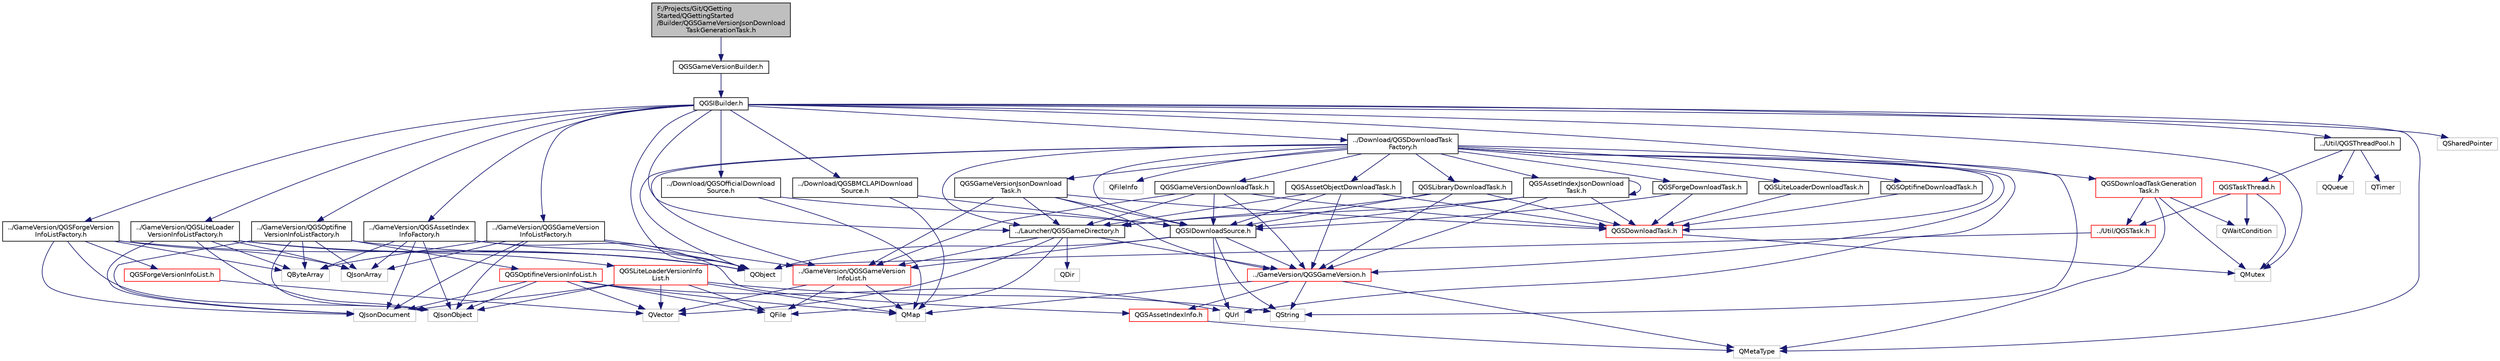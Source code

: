 digraph "F:/Projects/Git/QGettingStarted/QGettingStarted/Builder/QGSGameVersionJsonDownloadTaskGenerationTask.h"
{
  edge [fontname="Helvetica",fontsize="10",labelfontname="Helvetica",labelfontsize="10"];
  node [fontname="Helvetica",fontsize="10",shape=record];
  Node0 [label="F:/Projects/Git/QGetting\lStarted/QGettingStarted\l/Builder/QGSGameVersionJsonDownload\lTaskGenerationTask.h",height=0.2,width=0.4,color="black", fillcolor="grey75", style="filled", fontcolor="black"];
  Node0 -> Node1 [color="midnightblue",fontsize="10",style="solid",fontname="Helvetica"];
  Node1 [label="QGSGameVersionBuilder.h",height=0.2,width=0.4,color="black", fillcolor="white", style="filled",URL="$_q_g_s_game_version_builder_8h.html"];
  Node1 -> Node2 [color="midnightblue",fontsize="10",style="solid",fontname="Helvetica"];
  Node2 [label="QGSIBuilder.h",height=0.2,width=0.4,color="black", fillcolor="white", style="filled",URL="$_q_g_s_i_builder_8h.html"];
  Node2 -> Node3 [color="midnightblue",fontsize="10",style="solid",fontname="Helvetica"];
  Node3 [label="QObject",height=0.2,width=0.4,color="grey75", fillcolor="white", style="filled"];
  Node2 -> Node4 [color="midnightblue",fontsize="10",style="solid",fontname="Helvetica"];
  Node4 [label="QSharedPointer",height=0.2,width=0.4,color="grey75", fillcolor="white", style="filled"];
  Node2 -> Node5 [color="midnightblue",fontsize="10",style="solid",fontname="Helvetica"];
  Node5 [label="QMetaType",height=0.2,width=0.4,color="grey75", fillcolor="white", style="filled"];
  Node2 -> Node6 [color="midnightblue",fontsize="10",style="solid",fontname="Helvetica"];
  Node6 [label="QMutex",height=0.2,width=0.4,color="grey75", fillcolor="white", style="filled"];
  Node2 -> Node7 [color="midnightblue",fontsize="10",style="solid",fontname="Helvetica"];
  Node7 [label="../Download/QGSDownloadTask\lFactory.h",height=0.2,width=0.4,color="black", fillcolor="white", style="filled",URL="$_q_g_s_download_task_factory_8h.html"];
  Node7 -> Node8 [color="midnightblue",fontsize="10",style="solid",fontname="Helvetica"];
  Node8 [label="QString",height=0.2,width=0.4,color="grey75", fillcolor="white", style="filled"];
  Node7 -> Node9 [color="midnightblue",fontsize="10",style="solid",fontname="Helvetica"];
  Node9 [label="QUrl",height=0.2,width=0.4,color="grey75", fillcolor="white", style="filled"];
  Node7 -> Node3 [color="midnightblue",fontsize="10",style="solid",fontname="Helvetica"];
  Node7 -> Node10 [color="midnightblue",fontsize="10",style="solid",fontname="Helvetica"];
  Node10 [label="QFileInfo",height=0.2,width=0.4,color="grey75", fillcolor="white", style="filled"];
  Node7 -> Node11 [color="midnightblue",fontsize="10",style="solid",fontname="Helvetica"];
  Node11 [label="QGSDownloadTask.h",height=0.2,width=0.4,color="red", fillcolor="white", style="filled",URL="$_q_g_s_download_task_8h.html"];
  Node11 -> Node6 [color="midnightblue",fontsize="10",style="solid",fontname="Helvetica"];
  Node7 -> Node27 [color="midnightblue",fontsize="10",style="solid",fontname="Helvetica"];
  Node27 [label="QGSGameVersionJsonDownload\lTask.h",height=0.2,width=0.4,color="black", fillcolor="white", style="filled",URL="$_q_g_s_game_version_json_download_task_8h.html"];
  Node27 -> Node11 [color="midnightblue",fontsize="10",style="solid",fontname="Helvetica"];
  Node27 -> Node28 [color="midnightblue",fontsize="10",style="solid",fontname="Helvetica"];
  Node28 [label="QGSIDownloadSource.h",height=0.2,width=0.4,color="black", fillcolor="white", style="filled",URL="$_q_g_s_i_download_source_8h.html"];
  Node28 -> Node3 [color="midnightblue",fontsize="10",style="solid",fontname="Helvetica"];
  Node28 -> Node8 [color="midnightblue",fontsize="10",style="solid",fontname="Helvetica"];
  Node28 -> Node9 [color="midnightblue",fontsize="10",style="solid",fontname="Helvetica"];
  Node28 -> Node29 [color="midnightblue",fontsize="10",style="solid",fontname="Helvetica"];
  Node29 [label="../GameVersion/QGSGameVersion.h",height=0.2,width=0.4,color="red", fillcolor="white", style="filled",URL="$_q_g_s_game_version_8h.html"];
  Node29 -> Node8 [color="midnightblue",fontsize="10",style="solid",fontname="Helvetica"];
  Node29 -> Node23 [color="midnightblue",fontsize="10",style="solid",fontname="Helvetica"];
  Node23 [label="QMap",height=0.2,width=0.4,color="grey75", fillcolor="white", style="filled"];
  Node29 -> Node5 [color="midnightblue",fontsize="10",style="solid",fontname="Helvetica"];
  Node29 -> Node38 [color="midnightblue",fontsize="10",style="solid",fontname="Helvetica"];
  Node38 [label="QGSAssetIndexInfo.h",height=0.2,width=0.4,color="red", fillcolor="white", style="filled",URL="$_q_g_s_asset_index_info_8h.html"];
  Node38 -> Node5 [color="midnightblue",fontsize="10",style="solid",fontname="Helvetica"];
  Node28 -> Node40 [color="midnightblue",fontsize="10",style="solid",fontname="Helvetica"];
  Node40 [label="../GameVersion/QGSGameVersion\lInfoList.h",height=0.2,width=0.4,color="red", fillcolor="white", style="filled",URL="$_q_g_s_game_version_info_list_8h.html"];
  Node40 -> Node23 [color="midnightblue",fontsize="10",style="solid",fontname="Helvetica"];
  Node40 -> Node41 [color="midnightblue",fontsize="10",style="solid",fontname="Helvetica"];
  Node41 [label="QVector",height=0.2,width=0.4,color="grey75", fillcolor="white", style="filled"];
  Node40 -> Node13 [color="midnightblue",fontsize="10",style="solid",fontname="Helvetica"];
  Node13 [label="QFile",height=0.2,width=0.4,color="grey75", fillcolor="white", style="filled"];
  Node27 -> Node29 [color="midnightblue",fontsize="10",style="solid",fontname="Helvetica"];
  Node27 -> Node43 [color="midnightblue",fontsize="10",style="solid",fontname="Helvetica"];
  Node43 [label="../Launcher/QGSGameDirectory.h",height=0.2,width=0.4,color="black", fillcolor="white", style="filled",URL="$_q_g_s_game_directory_8h.html"];
  Node43 -> Node44 [color="midnightblue",fontsize="10",style="solid",fontname="Helvetica"];
  Node44 [label="QDir",height=0.2,width=0.4,color="grey75", fillcolor="white", style="filled"];
  Node43 -> Node13 [color="midnightblue",fontsize="10",style="solid",fontname="Helvetica"];
  Node43 -> Node41 [color="midnightblue",fontsize="10",style="solid",fontname="Helvetica"];
  Node43 -> Node29 [color="midnightblue",fontsize="10",style="solid",fontname="Helvetica"];
  Node43 -> Node40 [color="midnightblue",fontsize="10",style="solid",fontname="Helvetica"];
  Node27 -> Node40 [color="midnightblue",fontsize="10",style="solid",fontname="Helvetica"];
  Node7 -> Node45 [color="midnightblue",fontsize="10",style="solid",fontname="Helvetica"];
  Node45 [label="QGSAssetObjectDownloadTask.h",height=0.2,width=0.4,color="black", fillcolor="white", style="filled",URL="$_q_g_s_asset_object_download_task_8h.html"];
  Node45 -> Node11 [color="midnightblue",fontsize="10",style="solid",fontname="Helvetica"];
  Node45 -> Node28 [color="midnightblue",fontsize="10",style="solid",fontname="Helvetica"];
  Node45 -> Node29 [color="midnightblue",fontsize="10",style="solid",fontname="Helvetica"];
  Node45 -> Node43 [color="midnightblue",fontsize="10",style="solid",fontname="Helvetica"];
  Node7 -> Node46 [color="midnightblue",fontsize="10",style="solid",fontname="Helvetica"];
  Node46 [label="QGSLibraryDownloadTask.h",height=0.2,width=0.4,color="black", fillcolor="white", style="filled",URL="$_q_g_s_library_download_task_8h.html"];
  Node46 -> Node11 [color="midnightblue",fontsize="10",style="solid",fontname="Helvetica"];
  Node46 -> Node28 [color="midnightblue",fontsize="10",style="solid",fontname="Helvetica"];
  Node46 -> Node29 [color="midnightblue",fontsize="10",style="solid",fontname="Helvetica"];
  Node46 -> Node43 [color="midnightblue",fontsize="10",style="solid",fontname="Helvetica"];
  Node7 -> Node47 [color="midnightblue",fontsize="10",style="solid",fontname="Helvetica"];
  Node47 [label="QGSGameVersionDownloadTask.h",height=0.2,width=0.4,color="black", fillcolor="white", style="filled",URL="$_q_g_s_game_version_download_task_8h.html"];
  Node47 -> Node11 [color="midnightblue",fontsize="10",style="solid",fontname="Helvetica"];
  Node47 -> Node28 [color="midnightblue",fontsize="10",style="solid",fontname="Helvetica"];
  Node47 -> Node29 [color="midnightblue",fontsize="10",style="solid",fontname="Helvetica"];
  Node47 -> Node43 [color="midnightblue",fontsize="10",style="solid",fontname="Helvetica"];
  Node47 -> Node40 [color="midnightblue",fontsize="10",style="solid",fontname="Helvetica"];
  Node7 -> Node48 [color="midnightblue",fontsize="10",style="solid",fontname="Helvetica"];
  Node48 [label="QGSAssetIndexJsonDownload\lTask.h",height=0.2,width=0.4,color="black", fillcolor="white", style="filled",URL="$_q_g_s_asset_index_json_download_task_8h.html"];
  Node48 -> Node11 [color="midnightblue",fontsize="10",style="solid",fontname="Helvetica"];
  Node48 -> Node28 [color="midnightblue",fontsize="10",style="solid",fontname="Helvetica"];
  Node48 -> Node29 [color="midnightblue",fontsize="10",style="solid",fontname="Helvetica"];
  Node48 -> Node43 [color="midnightblue",fontsize="10",style="solid",fontname="Helvetica"];
  Node48 -> Node48 [color="midnightblue",fontsize="10",style="solid",fontname="Helvetica"];
  Node7 -> Node49 [color="midnightblue",fontsize="10",style="solid",fontname="Helvetica"];
  Node49 [label="QGSForgeDownloadTask.h",height=0.2,width=0.4,color="black", fillcolor="white", style="filled",URL="$_q_g_s_forge_download_task_8h.html"];
  Node49 -> Node11 [color="midnightblue",fontsize="10",style="solid",fontname="Helvetica"];
  Node49 -> Node28 [color="midnightblue",fontsize="10",style="solid",fontname="Helvetica"];
  Node7 -> Node50 [color="midnightblue",fontsize="10",style="solid",fontname="Helvetica"];
  Node50 [label="QGSLiteLoaderDownloadTask.h",height=0.2,width=0.4,color="black", fillcolor="white", style="filled",URL="$_q_g_s_lite_loader_download_task_8h.html"];
  Node50 -> Node11 [color="midnightblue",fontsize="10",style="solid",fontname="Helvetica"];
  Node7 -> Node51 [color="midnightblue",fontsize="10",style="solid",fontname="Helvetica"];
  Node51 [label="QGSOptifineDownloadTask.h",height=0.2,width=0.4,color="black", fillcolor="white", style="filled",URL="$_q_g_s_optifine_download_task_8h.html"];
  Node51 -> Node11 [color="midnightblue",fontsize="10",style="solid",fontname="Helvetica"];
  Node7 -> Node28 [color="midnightblue",fontsize="10",style="solid",fontname="Helvetica"];
  Node7 -> Node29 [color="midnightblue",fontsize="10",style="solid",fontname="Helvetica"];
  Node7 -> Node43 [color="midnightblue",fontsize="10",style="solid",fontname="Helvetica"];
  Node7 -> Node40 [color="midnightblue",fontsize="10",style="solid",fontname="Helvetica"];
  Node2 -> Node52 [color="midnightblue",fontsize="10",style="solid",fontname="Helvetica"];
  Node52 [label="../Download/QGSBMCLAPIDownload\lSource.h",height=0.2,width=0.4,color="black", fillcolor="white", style="filled",URL="$_q_g_s_b_m_c_l_a_p_i_download_source_8h.html"];
  Node52 -> Node23 [color="midnightblue",fontsize="10",style="solid",fontname="Helvetica"];
  Node52 -> Node28 [color="midnightblue",fontsize="10",style="solid",fontname="Helvetica"];
  Node2 -> Node53 [color="midnightblue",fontsize="10",style="solid",fontname="Helvetica"];
  Node53 [label="../Download/QGSOfficialDownload\lSource.h",height=0.2,width=0.4,color="black", fillcolor="white", style="filled",URL="$_q_g_s_official_download_source_8h.html"];
  Node53 -> Node23 [color="midnightblue",fontsize="10",style="solid",fontname="Helvetica"];
  Node53 -> Node28 [color="midnightblue",fontsize="10",style="solid",fontname="Helvetica"];
  Node2 -> Node54 [color="midnightblue",fontsize="10",style="solid",fontname="Helvetica"];
  Node54 [label="../GameVersion/QGSAssetIndex\lInfoFactory.h",height=0.2,width=0.4,color="black", fillcolor="white", style="filled",URL="$_q_g_s_asset_index_info_factory_8h.html"];
  Node54 -> Node3 [color="midnightblue",fontsize="10",style="solid",fontname="Helvetica"];
  Node54 -> Node55 [color="midnightblue",fontsize="10",style="solid",fontname="Helvetica"];
  Node55 [label="QByteArray",height=0.2,width=0.4,color="grey75", fillcolor="white", style="filled"];
  Node54 -> Node56 [color="midnightblue",fontsize="10",style="solid",fontname="Helvetica"];
  Node56 [label="QJsonArray",height=0.2,width=0.4,color="grey75", fillcolor="white", style="filled"];
  Node54 -> Node57 [color="midnightblue",fontsize="10",style="solid",fontname="Helvetica"];
  Node57 [label="QJsonDocument",height=0.2,width=0.4,color="grey75", fillcolor="white", style="filled"];
  Node54 -> Node58 [color="midnightblue",fontsize="10",style="solid",fontname="Helvetica"];
  Node58 [label="QJsonObject",height=0.2,width=0.4,color="grey75", fillcolor="white", style="filled"];
  Node54 -> Node38 [color="midnightblue",fontsize="10",style="solid",fontname="Helvetica"];
  Node2 -> Node59 [color="midnightblue",fontsize="10",style="solid",fontname="Helvetica"];
  Node59 [label="../GameVersion/QGSForgeVersion\lInfoListFactory.h",height=0.2,width=0.4,color="black", fillcolor="white", style="filled",URL="$_q_g_s_forge_version_info_list_factory_8h.html"];
  Node59 -> Node3 [color="midnightblue",fontsize="10",style="solid",fontname="Helvetica"];
  Node59 -> Node55 [color="midnightblue",fontsize="10",style="solid",fontname="Helvetica"];
  Node59 -> Node56 [color="midnightblue",fontsize="10",style="solid",fontname="Helvetica"];
  Node59 -> Node57 [color="midnightblue",fontsize="10",style="solid",fontname="Helvetica"];
  Node59 -> Node58 [color="midnightblue",fontsize="10",style="solid",fontname="Helvetica"];
  Node59 -> Node60 [color="midnightblue",fontsize="10",style="solid",fontname="Helvetica"];
  Node60 [label="QGSForgeVersionInfoList.h",height=0.2,width=0.4,color="red", fillcolor="white", style="filled",URL="$_q_g_s_forge_version_info_list_8h.html"];
  Node60 -> Node41 [color="midnightblue",fontsize="10",style="solid",fontname="Helvetica"];
  Node2 -> Node62 [color="midnightblue",fontsize="10",style="solid",fontname="Helvetica"];
  Node62 [label="../GameVersion/QGSGameVersion\lInfoListFactory.h",height=0.2,width=0.4,color="black", fillcolor="white", style="filled",URL="$_q_g_s_game_version_info_list_factory_8h.html"];
  Node62 -> Node3 [color="midnightblue",fontsize="10",style="solid",fontname="Helvetica"];
  Node62 -> Node55 [color="midnightblue",fontsize="10",style="solid",fontname="Helvetica"];
  Node62 -> Node56 [color="midnightblue",fontsize="10",style="solid",fontname="Helvetica"];
  Node62 -> Node57 [color="midnightblue",fontsize="10",style="solid",fontname="Helvetica"];
  Node62 -> Node58 [color="midnightblue",fontsize="10",style="solid",fontname="Helvetica"];
  Node62 -> Node40 [color="midnightblue",fontsize="10",style="solid",fontname="Helvetica"];
  Node2 -> Node63 [color="midnightblue",fontsize="10",style="solid",fontname="Helvetica"];
  Node63 [label="../GameVersion/QGSLiteLoader\lVersionInfoListFactory.h",height=0.2,width=0.4,color="black", fillcolor="white", style="filled",URL="$_q_g_s_lite_loader_version_info_list_factory_8h.html"];
  Node63 -> Node3 [color="midnightblue",fontsize="10",style="solid",fontname="Helvetica"];
  Node63 -> Node55 [color="midnightblue",fontsize="10",style="solid",fontname="Helvetica"];
  Node63 -> Node56 [color="midnightblue",fontsize="10",style="solid",fontname="Helvetica"];
  Node63 -> Node57 [color="midnightblue",fontsize="10",style="solid",fontname="Helvetica"];
  Node63 -> Node58 [color="midnightblue",fontsize="10",style="solid",fontname="Helvetica"];
  Node63 -> Node64 [color="midnightblue",fontsize="10",style="solid",fontname="Helvetica"];
  Node64 [label="QGSLiteLoaderVersionInfo\lList.h",height=0.2,width=0.4,color="red", fillcolor="white", style="filled",URL="$_q_g_s_lite_loader_version_info_list_8h.html"];
  Node64 -> Node8 [color="midnightblue",fontsize="10",style="solid",fontname="Helvetica"];
  Node64 -> Node23 [color="midnightblue",fontsize="10",style="solid",fontname="Helvetica"];
  Node64 -> Node41 [color="midnightblue",fontsize="10",style="solid",fontname="Helvetica"];
  Node64 -> Node13 [color="midnightblue",fontsize="10",style="solid",fontname="Helvetica"];
  Node64 -> Node57 [color="midnightblue",fontsize="10",style="solid",fontname="Helvetica"];
  Node64 -> Node58 [color="midnightblue",fontsize="10",style="solid",fontname="Helvetica"];
  Node2 -> Node68 [color="midnightblue",fontsize="10",style="solid",fontname="Helvetica"];
  Node68 [label="../GameVersion/QGSOptifine\lVersionInfoListFactory.h",height=0.2,width=0.4,color="black", fillcolor="white", style="filled",URL="$_q_g_s_optifine_version_info_list_factory_8h.html"];
  Node68 -> Node3 [color="midnightblue",fontsize="10",style="solid",fontname="Helvetica"];
  Node68 -> Node55 [color="midnightblue",fontsize="10",style="solid",fontname="Helvetica"];
  Node68 -> Node56 [color="midnightblue",fontsize="10",style="solid",fontname="Helvetica"];
  Node68 -> Node57 [color="midnightblue",fontsize="10",style="solid",fontname="Helvetica"];
  Node68 -> Node58 [color="midnightblue",fontsize="10",style="solid",fontname="Helvetica"];
  Node68 -> Node69 [color="midnightblue",fontsize="10",style="solid",fontname="Helvetica"];
  Node69 [label="QGSOptifineVersionInfoList.h",height=0.2,width=0.4,color="red", fillcolor="white", style="filled",URL="$_q_g_s_optifine_version_info_list_8h.html"];
  Node69 -> Node23 [color="midnightblue",fontsize="10",style="solid",fontname="Helvetica"];
  Node69 -> Node41 [color="midnightblue",fontsize="10",style="solid",fontname="Helvetica"];
  Node69 -> Node9 [color="midnightblue",fontsize="10",style="solid",fontname="Helvetica"];
  Node69 -> Node13 [color="midnightblue",fontsize="10",style="solid",fontname="Helvetica"];
  Node69 -> Node57 [color="midnightblue",fontsize="10",style="solid",fontname="Helvetica"];
  Node69 -> Node58 [color="midnightblue",fontsize="10",style="solid",fontname="Helvetica"];
  Node2 -> Node43 [color="midnightblue",fontsize="10",style="solid",fontname="Helvetica"];
  Node2 -> Node71 [color="midnightblue",fontsize="10",style="solid",fontname="Helvetica"];
  Node71 [label="../Util/QGSThreadPool.h",height=0.2,width=0.4,color="black", fillcolor="white", style="filled",URL="$_q_g_s_thread_pool_8h.html"];
  Node71 -> Node72 [color="midnightblue",fontsize="10",style="solid",fontname="Helvetica"];
  Node72 [label="QQueue",height=0.2,width=0.4,color="grey75", fillcolor="white", style="filled"];
  Node71 -> Node73 [color="midnightblue",fontsize="10",style="solid",fontname="Helvetica"];
  Node73 [label="QTimer",height=0.2,width=0.4,color="grey75", fillcolor="white", style="filled"];
  Node71 -> Node74 [color="midnightblue",fontsize="10",style="solid",fontname="Helvetica"];
  Node74 [label="QGSTaskThread.h",height=0.2,width=0.4,color="red", fillcolor="white", style="filled",URL="$_q_g_s_task_thread_8h.html"];
  Node74 -> Node75 [color="midnightblue",fontsize="10",style="solid",fontname="Helvetica"];
  Node75 [label="QWaitCondition",height=0.2,width=0.4,color="grey75", fillcolor="white", style="filled"];
  Node74 -> Node6 [color="midnightblue",fontsize="10",style="solid",fontname="Helvetica"];
  Node74 -> Node25 [color="midnightblue",fontsize="10",style="solid",fontname="Helvetica"];
  Node25 [label="../Util/QGSTask.h",height=0.2,width=0.4,color="red", fillcolor="white", style="filled",URL="$_q_g_s_task_8h.html"];
  Node25 -> Node3 [color="midnightblue",fontsize="10",style="solid",fontname="Helvetica"];
  Node2 -> Node78 [color="midnightblue",fontsize="10",style="solid",fontname="Helvetica"];
  Node78 [label="QGSDownloadTaskGeneration\lTask.h",height=0.2,width=0.4,color="red", fillcolor="white", style="filled",URL="$_q_g_s_download_task_generation_task_8h.html"];
  Node78 -> Node6 [color="midnightblue",fontsize="10",style="solid",fontname="Helvetica"];
  Node78 -> Node5 [color="midnightblue",fontsize="10",style="solid",fontname="Helvetica"];
  Node78 -> Node75 [color="midnightblue",fontsize="10",style="solid",fontname="Helvetica"];
  Node78 -> Node25 [color="midnightblue",fontsize="10",style="solid",fontname="Helvetica"];
}
